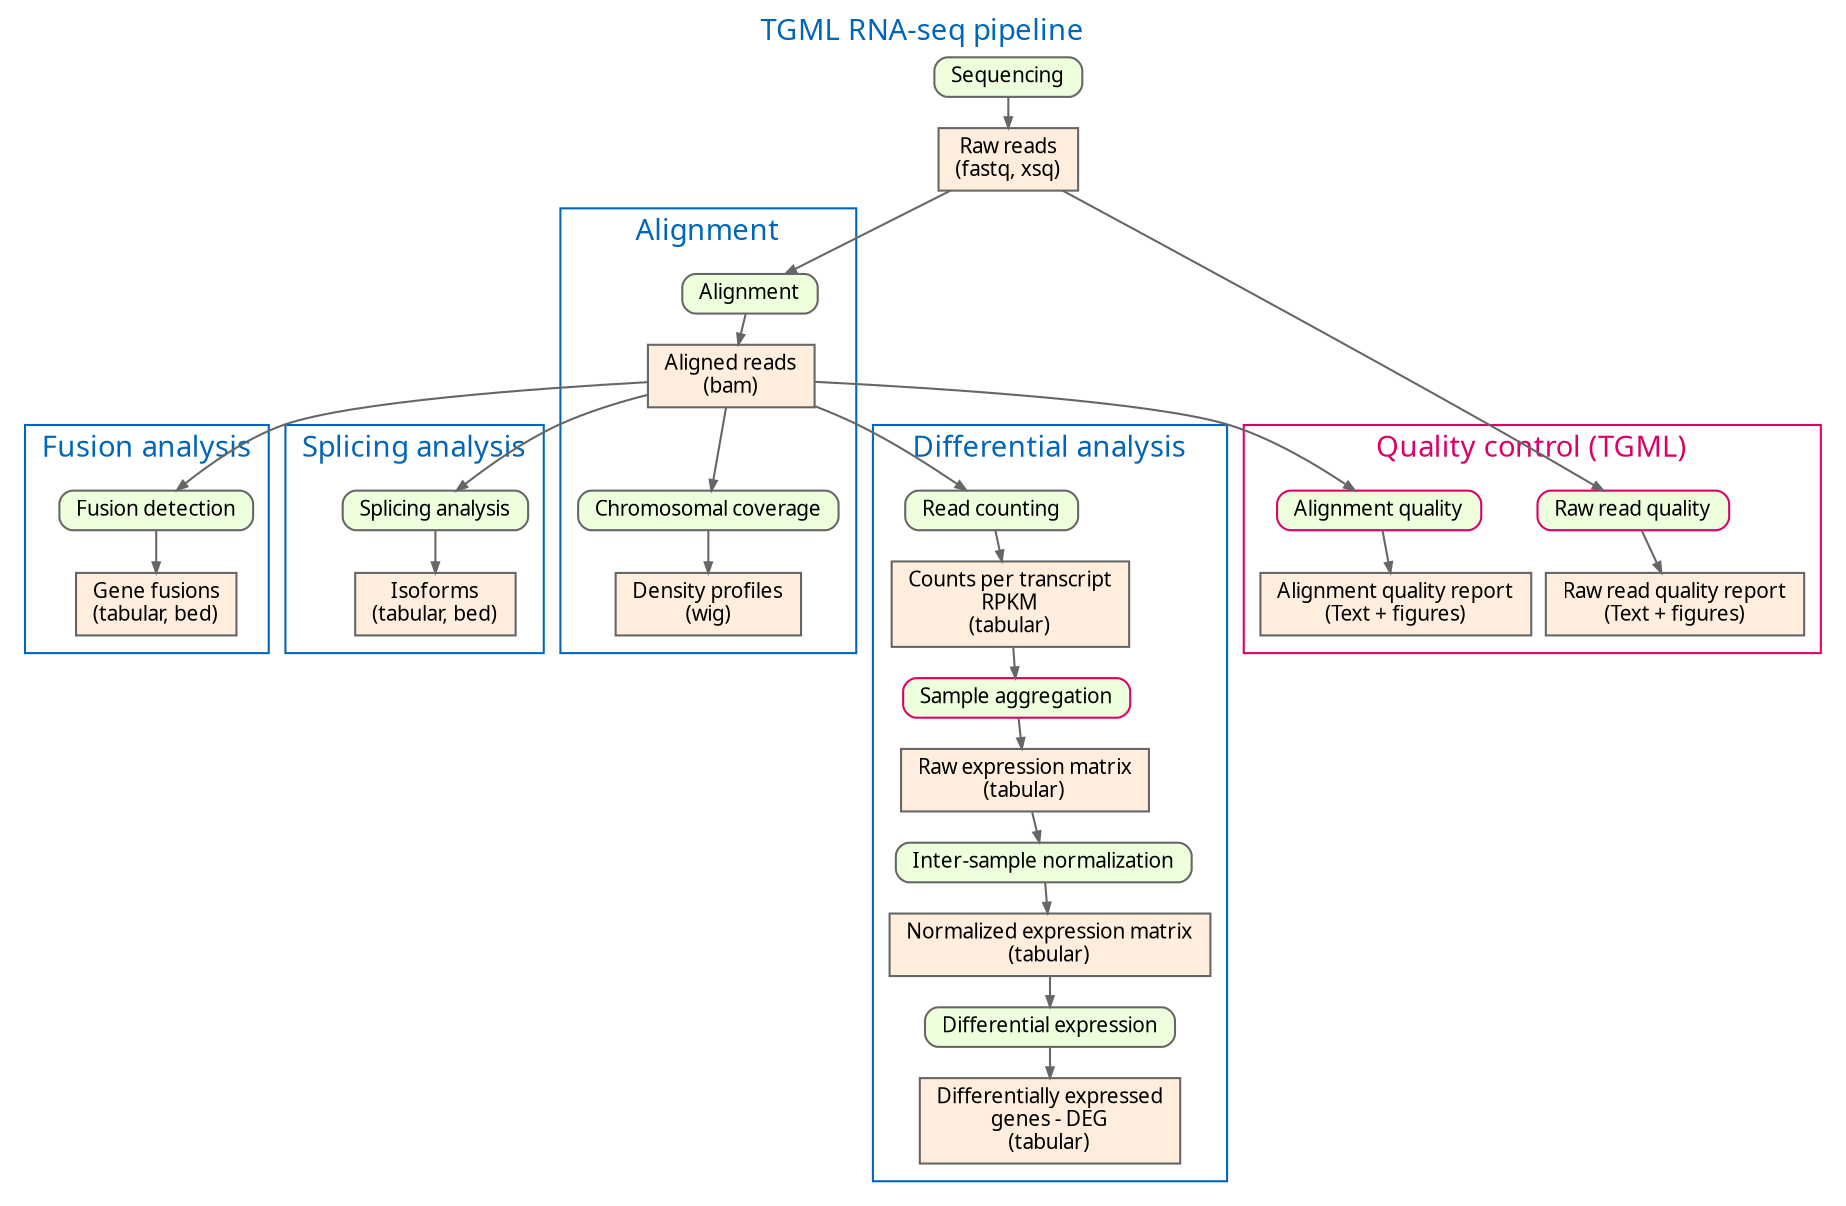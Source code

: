 digraph {

	graph [fontname="ArialBlack",fontsize="14", label="TGML RNA-seq pipeline" labelloc="t", fontcolor="#0066BB", nodesep="0.1", ranksep="0.2"];
	edge [fontname="ArialMT",fontsize="10",labelfontname="ArialMT",labelfontsize="10", arrowsize="0.5", color="#666666"];
	node [fontname="ArialMT",fontsize="10",shape=record,height="0.2", color="#666666"];

	sequencing [shape="record", style="rounded,filled", fillcolor="#EEFFDD", label="{Sequencing}"];
	sequencing -> raw_reads;
	raw_reads [shape="record", style="filled", fillcolor="#FFEEDD", label="{Raw reads\n(fastq, xsq)}"];
	raw_reads -> read_alignment;
	raw_reads -> read_quality_analysis

	subgraph cluster_0 {
		color="#0066BB";
		label = "Alignment";

		read_alignment [shape="record", style="rounded,filled", fillcolor="#EEFFDD", label="{Alignment}"];
		read_alignment -> aligned_reads;
		aligned_reads [shape="record", style="filled", fillcolor="#FFEEDD", label="{Aligned reads\n(bam)}"];

		aligned_reads -> chrom_coverage;
		chrom_coverage [shape="record", style="rounded,filled", fillcolor="#EEFFDD", label="{Chromosomal coverage}"];
		chrom_coverage -> density_profiles;
		density_profiles [shape="record", style="filled", fillcolor="#FFEEDD", label="{Density profiles\n(wig)}"];
	}


	subgraph cluster_4 {
		color="#0066BB";
		label = "Fusion analysis";
		aligned_reads -> fusion_detection;
		fusion_detection [shape="record", style="rounded,filled", fillcolor="#EEFFDD", label="{Fusion detection}"];
		fusion_detection -> gene_fusions;
		gene_fusions [shape="record", style="filled", fillcolor="#FFEEDD", label="{Gene fusions\n(tabular, bed)}"];

	}

	subgraph cluster_5 {
		color="#0066BB";
		label = "Splicing analysis";
		aligned_reads -> splicing_analysis;
		splicing_analysis [shape="record", style="rounded,filled", fillcolor="#EEFFDD", label="{Splicing analysis}"];
		splicing_analysis -> isoforms;
		isoforms [shape="record", style="filled", fillcolor="#FFEEDD", label="{Isoforms\n(tabular, bed)}"];

	}


	subgraph cluster_2 {
		color="#DD0066";
		fontcolor="#DD0066";
		label = "Quality control (TGML)";

		read_quality_analysis [shape="record", style="rounded,filled", fillcolor="#EEFFDD", label="{Raw read quality}", color="#DD0066"]
		read_quality_analysis -> raw_read_quality
		raw_read_quality [shape="record", style="filled", fillcolor="#FFEEDD", label="{Raw read quality report\n(Text + figures)}"];

		aligned_reads -> ali_quality_analysis
		ali_quality_analysis [shape="record", style="rounded,filled", fillcolor="#EEFFDD", label="{Alignment quality}", color="#DD0066"]
		ali_quality_analysis -> ali_read_quality
		ali_read_quality [shape="record", style="filled", fillcolor="#FFEEDD", label="{Alignment quality report\n(Text + figures)}"];
	}


	subgraph cluster_3 {
		color="#0066BB";
		fontcolor="#0066BB";
		label = "Differential analysis";

		aligned_reads -> read_counting;
		read_counting [shape="record", style="rounded,filled", fillcolor="#EEFFDD", label="{Read counting}"];
		read_counting -> counts_per_transcript;
		counts_per_transcript [shape="record", style="filled", fillcolor="#FFEEDD", label="{Counts per transcript\nRPKM\n(tabular)}"];

		counts_per_transcript -> sample_aggregation;
		sample_aggregation [shape="record", style="rounded,filled", fillcolor="#EEFFDD", label="{Sample aggregation}", color="#DD0066"];
		sample_aggregation -> raw_expression_matrix;
		raw_expression_matrix [shape="record", style="filled", fillcolor="#FFEEDD", label="{Raw expression matrix\n(tabular)}"];

		raw_expression_matrix -> inter_sample_normalization;
		inter_sample_normalization [shape="record", style="rounded,filled", fillcolor="#EEFFDD", label="{Inter-sample normalization}"];
		inter_sample_normalization -> normalized_counts;
		normalized_counts [shape="record", style="filled", fillcolor="#FFEEDD", label="{Normalized expression matrix\n(tabular)}"];

		normalized_counts -> deg_detection;
		deg_detection [shape="record", style="rounded,filled", fillcolor="#EEFFDD", label="{Differential expression}"];
		deg_detection -> deg;
		deg [shape="record", style="filled", fillcolor="#FFEEDD", label="{Differentially expressed\ngenes - DEG\n(tabular)}"];
	}

}
